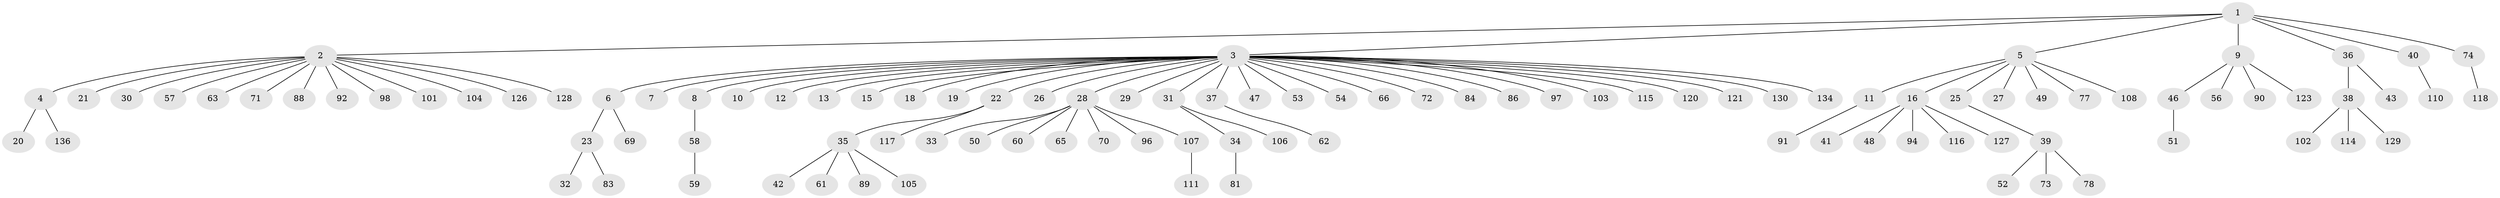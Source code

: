 // original degree distribution, {8: 0.014705882352941176, 15: 0.007352941176470588, 30: 0.007352941176470588, 3: 0.03676470588235294, 4: 0.029411764705882353, 2: 0.16911764705882354, 6: 0.014705882352941176, 1: 0.6911764705882353, 7: 0.007352941176470588, 9: 0.007352941176470588, 5: 0.014705882352941176}
// Generated by graph-tools (version 1.1) at 2025/41/03/06/25 10:41:48]
// undirected, 105 vertices, 104 edges
graph export_dot {
graph [start="1"]
  node [color=gray90,style=filled];
  1 [super="+85"];
  2 [super="+14"];
  3 [super="+100"];
  4 [super="+80"];
  5 [super="+17"];
  6 [super="+75"];
  7 [super="+55"];
  8 [super="+76"];
  9 [super="+125"];
  10;
  11;
  12 [super="+24"];
  13;
  15;
  16 [super="+44"];
  18;
  19;
  20;
  21;
  22 [super="+64"];
  23 [super="+45"];
  25;
  26;
  27;
  28 [super="+99"];
  29;
  30;
  31 [super="+68"];
  32;
  33;
  34;
  35 [super="+133"];
  36;
  37;
  38 [super="+87"];
  39 [super="+67"];
  40 [super="+135"];
  41;
  42;
  43;
  46 [super="+109"];
  47;
  48;
  49;
  50;
  51;
  52 [super="+122"];
  53;
  54;
  56;
  57;
  58;
  59;
  60 [super="+82"];
  61;
  62 [super="+93"];
  63;
  65;
  66 [super="+132"];
  69;
  70 [super="+79"];
  71;
  72;
  73;
  74;
  77;
  78 [super="+113"];
  81;
  83;
  84 [super="+95"];
  86 [super="+119"];
  88;
  89;
  90;
  91;
  92;
  94;
  96;
  97;
  98;
  101;
  102;
  103;
  104;
  105;
  106 [super="+112"];
  107;
  108 [super="+131"];
  110 [super="+124"];
  111;
  114;
  115;
  116;
  117;
  118;
  120;
  121;
  123;
  126;
  127;
  128;
  129;
  130;
  134;
  136;
  1 -- 2;
  1 -- 3;
  1 -- 5;
  1 -- 9;
  1 -- 36;
  1 -- 40;
  1 -- 74;
  2 -- 4;
  2 -- 21;
  2 -- 30;
  2 -- 57;
  2 -- 63;
  2 -- 71;
  2 -- 88;
  2 -- 92;
  2 -- 98;
  2 -- 101;
  2 -- 104;
  2 -- 126;
  2 -- 128;
  3 -- 6;
  3 -- 7;
  3 -- 8;
  3 -- 10;
  3 -- 12;
  3 -- 13;
  3 -- 15;
  3 -- 18;
  3 -- 19;
  3 -- 22;
  3 -- 26;
  3 -- 28;
  3 -- 29;
  3 -- 31;
  3 -- 37;
  3 -- 47;
  3 -- 53;
  3 -- 54;
  3 -- 66;
  3 -- 72;
  3 -- 84;
  3 -- 86;
  3 -- 97;
  3 -- 103;
  3 -- 115;
  3 -- 121;
  3 -- 130;
  3 -- 134;
  3 -- 120;
  4 -- 20;
  4 -- 136;
  5 -- 11;
  5 -- 16;
  5 -- 27;
  5 -- 49;
  5 -- 77;
  5 -- 108;
  5 -- 25;
  6 -- 23;
  6 -- 69;
  8 -- 58;
  9 -- 46;
  9 -- 56;
  9 -- 90;
  9 -- 123;
  11 -- 91;
  16 -- 41;
  16 -- 48;
  16 -- 94;
  16 -- 116;
  16 -- 127;
  22 -- 35;
  22 -- 117;
  23 -- 32;
  23 -- 83;
  25 -- 39;
  28 -- 33;
  28 -- 50;
  28 -- 60;
  28 -- 65;
  28 -- 70;
  28 -- 96;
  28 -- 107;
  31 -- 34;
  31 -- 106;
  34 -- 81;
  35 -- 42;
  35 -- 61;
  35 -- 89;
  35 -- 105;
  36 -- 38;
  36 -- 43;
  37 -- 62;
  38 -- 102;
  38 -- 114;
  38 -- 129;
  39 -- 52;
  39 -- 73;
  39 -- 78;
  40 -- 110;
  46 -- 51;
  58 -- 59;
  74 -- 118;
  107 -- 111;
}
